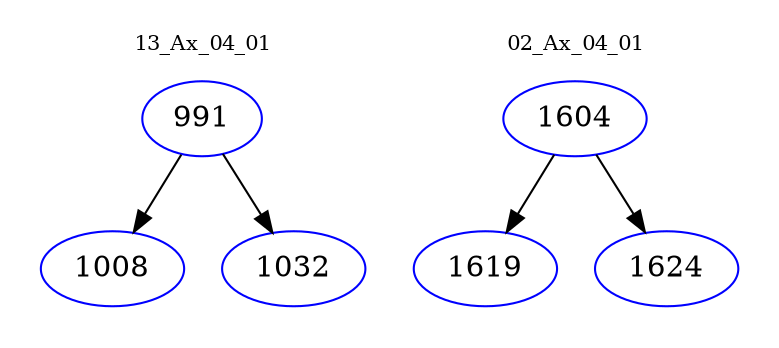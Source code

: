 digraph{
subgraph cluster_0 {
color = white
label = "13_Ax_04_01";
fontsize=10;
T0_991 [label="991", color="blue"]
T0_991 -> T0_1008 [color="black"]
T0_1008 [label="1008", color="blue"]
T0_991 -> T0_1032 [color="black"]
T0_1032 [label="1032", color="blue"]
}
subgraph cluster_1 {
color = white
label = "02_Ax_04_01";
fontsize=10;
T1_1604 [label="1604", color="blue"]
T1_1604 -> T1_1619 [color="black"]
T1_1619 [label="1619", color="blue"]
T1_1604 -> T1_1624 [color="black"]
T1_1624 [label="1624", color="blue"]
}
}
